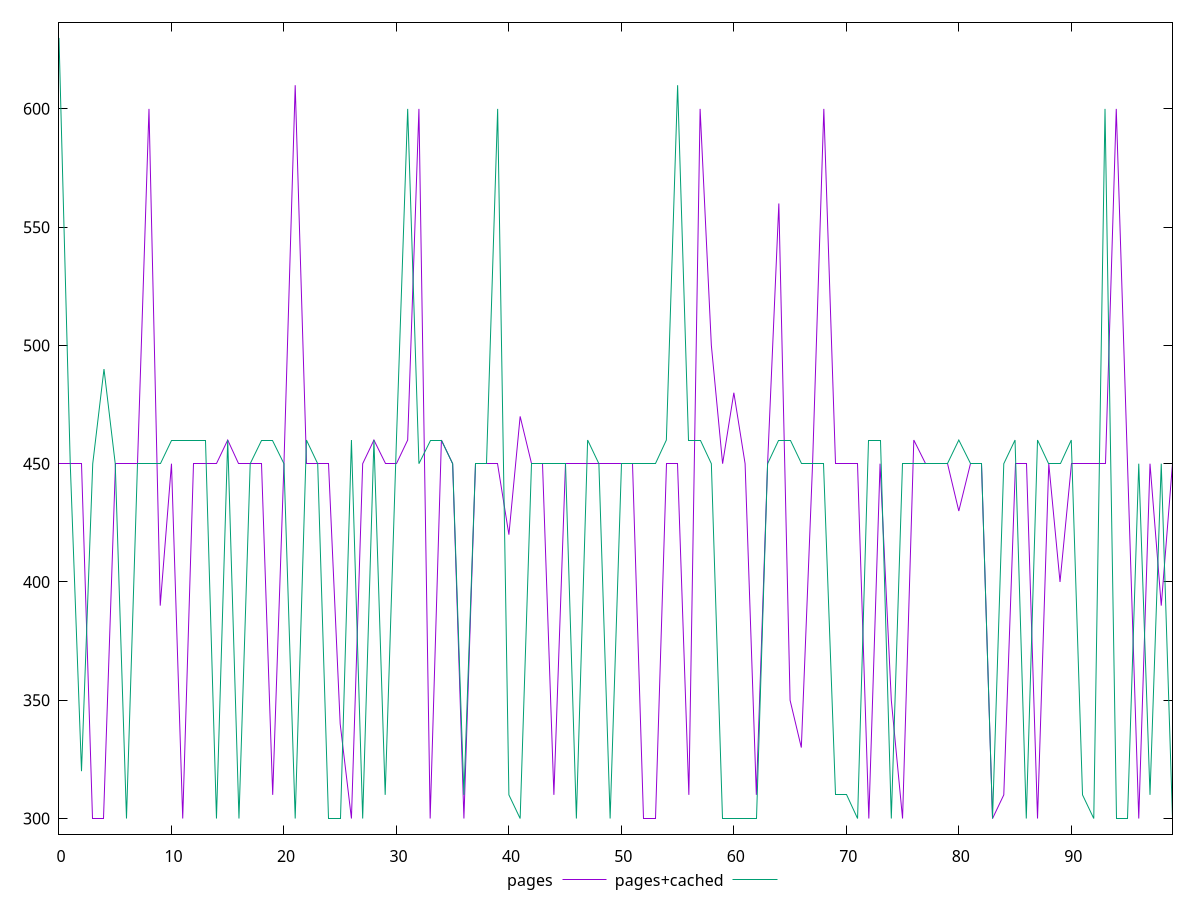 reset

$pages <<EOF
0 450
1 450
2 450
3 300
4 300
5 450
6 450
7 450
8 600
9 390
10 450
11 300
12 450
13 450
14 450
15 460
16 450
17 450
18 450
19 310
20 450
21 610
22 450
23 450
24 450
25 340
26 300
27 450
28 460
29 450
30 450
31 460
32 600
33 300
34 460
35 450
36 300
37 450
38 450
39 450
40 420
41 470
42 450
43 450
44 310
45 450
46 450
47 450
48 450
49 450
50 450
51 450
52 300
53 300
54 450
55 450
56 310
57 600
58 500
59 450
60 480
61 450
62 310
63 450
64 560
65 350
66 330
67 450
68 600
69 450
70 450
71 450
72 300
73 450
74 350
75 300
76 460
77 450
78 450
79 450
80 430
81 450
82 450
83 300
84 310
85 450
86 450
87 300
88 450
89 400
90 450
91 450
92 450
93 450
94 600
95 450
96 300
97 450
98 390
99 450
EOF

$pagesCached <<EOF
0 630
1 450
2 320
3 450
4 490
5 450
6 300
7 450
8 450
9 450
10 460
11 460
12 460
13 460
14 300
15 460
16 300
17 450
18 460
19 460
20 450
21 300
22 460
23 450
24 300
25 300
26 460
27 300
28 460
29 310
30 460
31 600
32 450
33 460
34 460
35 450
36 310
37 450
38 450
39 600
40 310
41 300
42 450
43 450
44 450
45 450
46 300
47 460
48 450
49 300
50 450
51 450
52 450
53 450
54 460
55 610
56 460
57 460
58 450
59 300
60 300
61 300
62 300
63 450
64 460
65 460
66 450
67 450
68 450
69 310
70 310
71 300
72 460
73 460
74 300
75 450
76 450
77 450
78 450
79 450
80 460
81 450
82 450
83 300
84 450
85 460
86 300
87 460
88 450
89 450
90 460
91 310
92 300
93 600
94 300
95 300
96 450
97 310
98 450
99 300
EOF

set key outside below
set xrange [0:99]
set yrange [293.4:636.6]
set trange [293.4:636.6]
set terminal svg size 640, 520 enhanced background rgb 'white'
set output "report_00017_2021-02-10T15-08-03.406Z/uses-webp-images/comparison/line/0_vs_1.svg"

plot $pages title "pages" with line, \
     $pagesCached title "pages+cached" with line

reset
